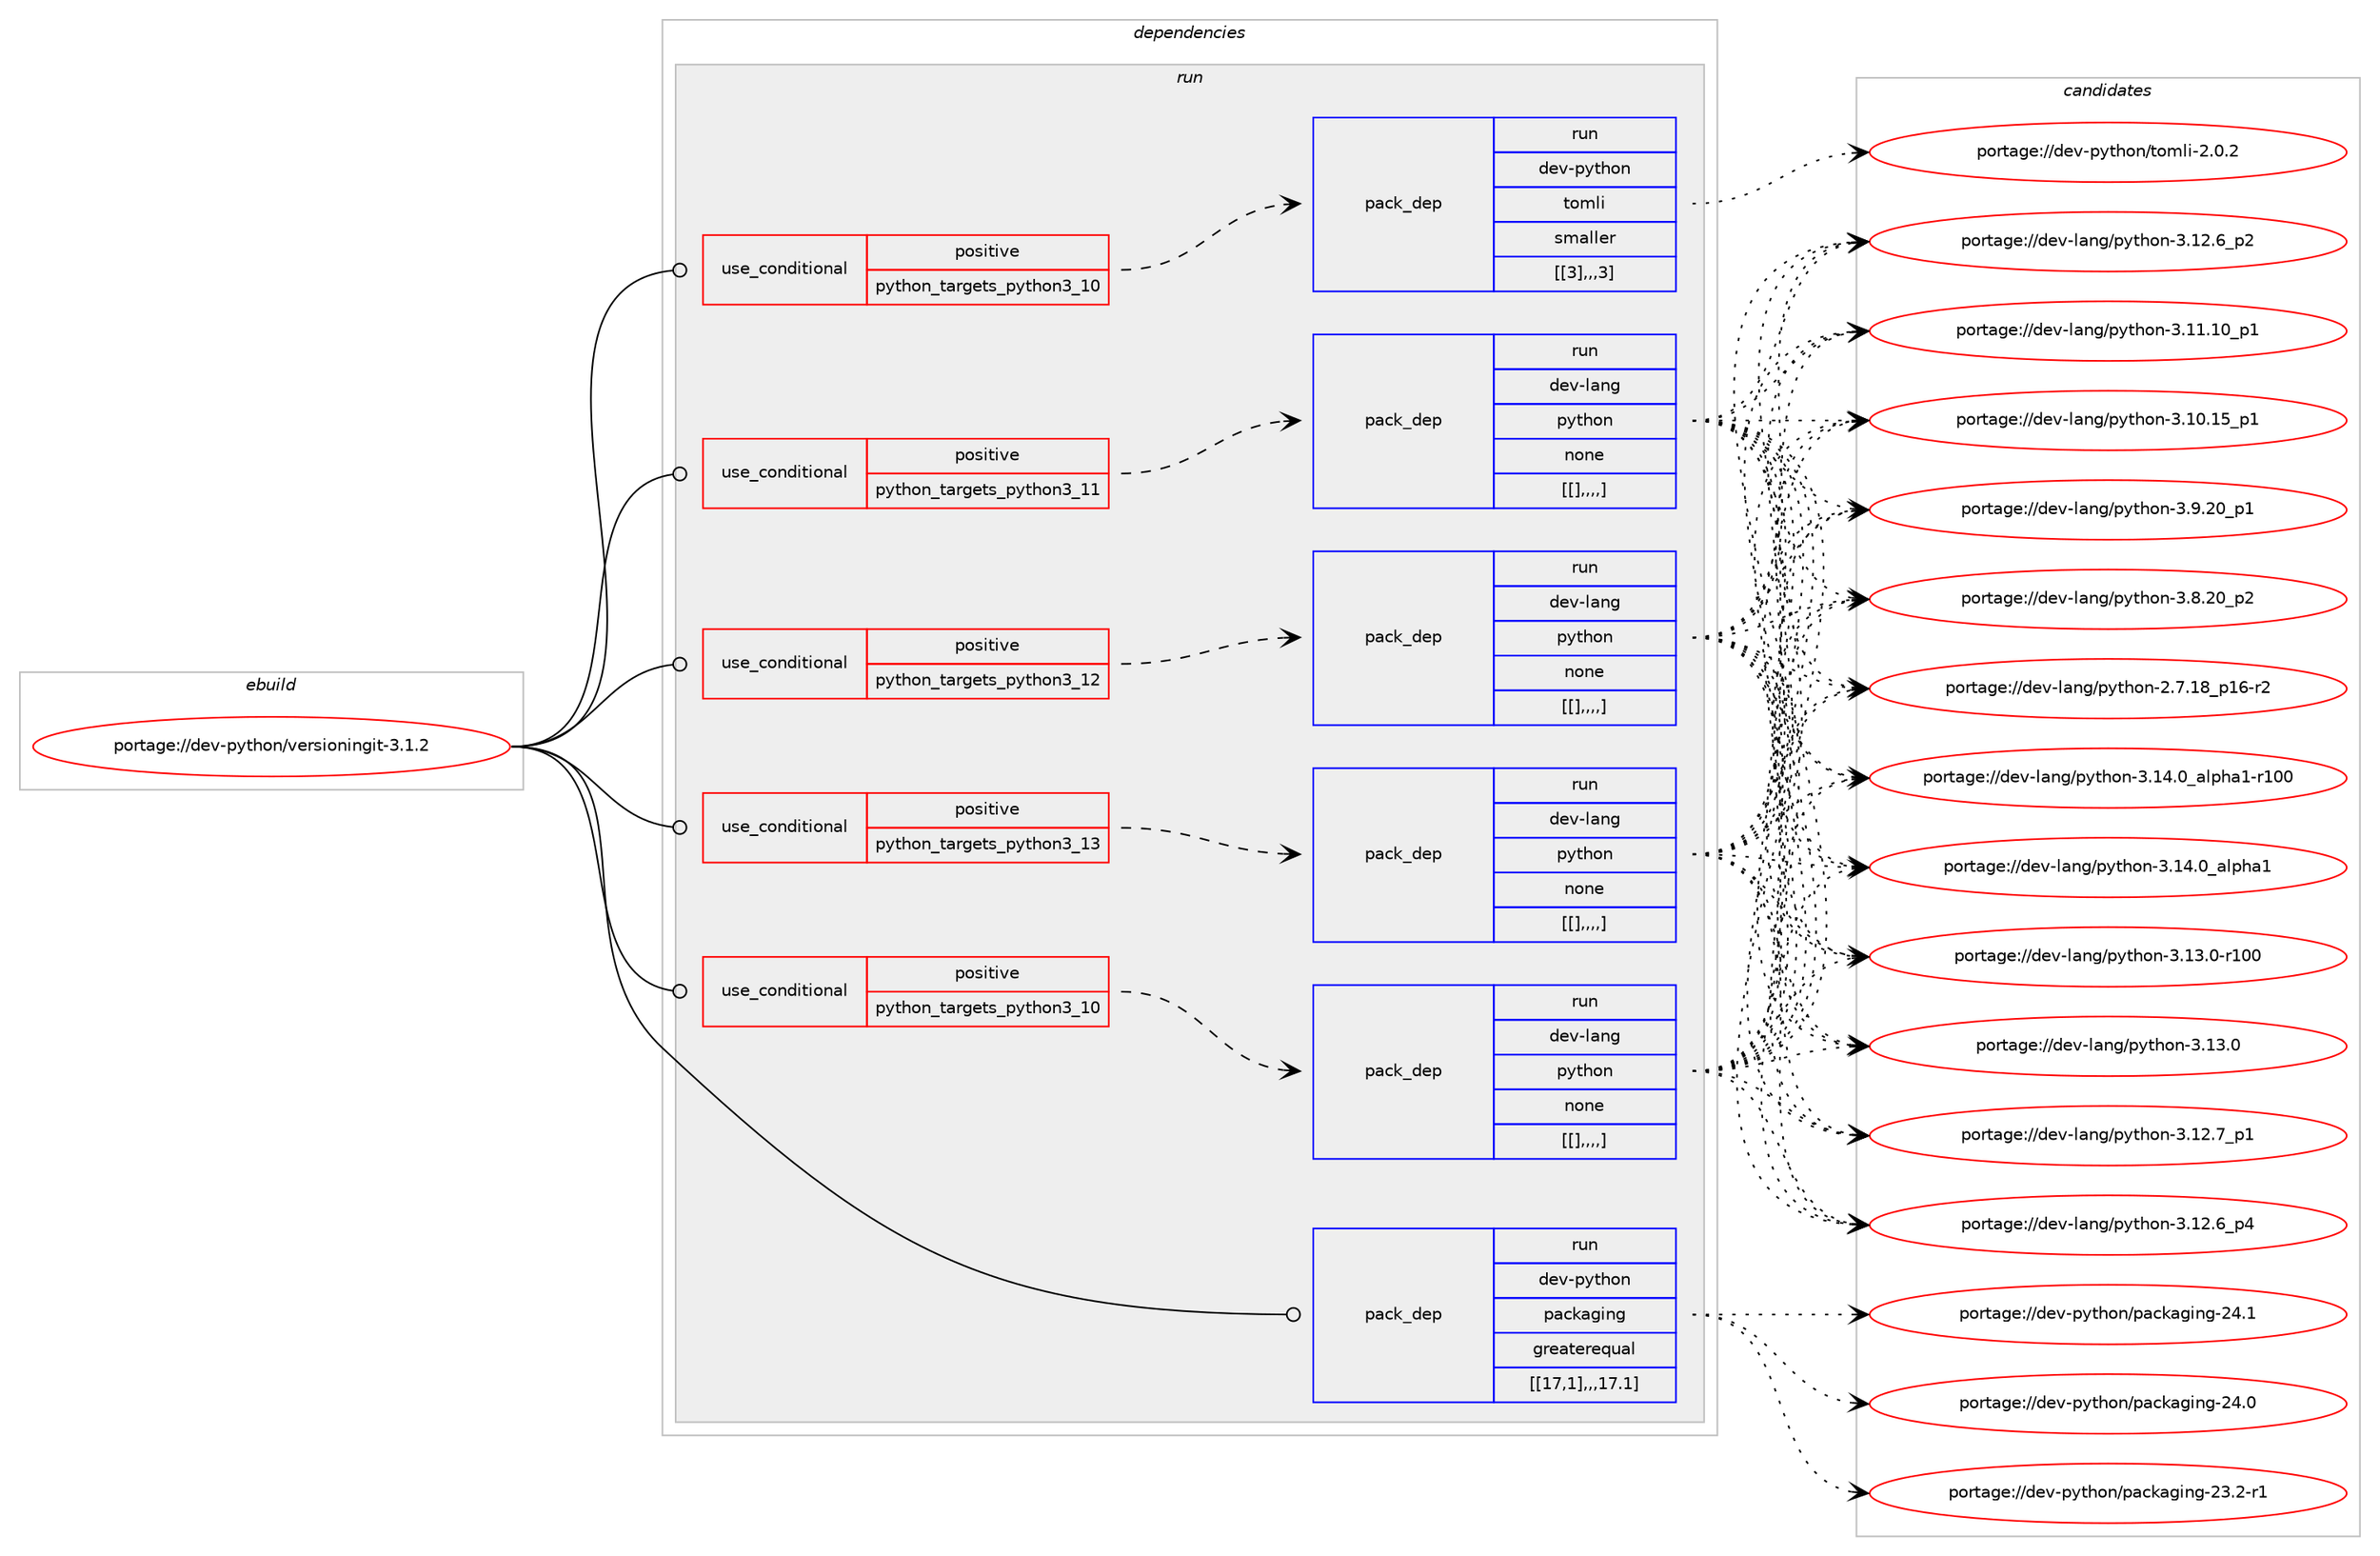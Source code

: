 digraph prolog {

# *************
# Graph options
# *************

newrank=true;
concentrate=true;
compound=true;
graph [rankdir=LR,fontname=Helvetica,fontsize=10,ranksep=1.5];#, ranksep=2.5, nodesep=0.2];
edge  [arrowhead=vee];
node  [fontname=Helvetica,fontsize=10];

# **********
# The ebuild
# **********

subgraph cluster_leftcol {
color=gray;
label=<<i>ebuild</i>>;
id [label="portage://dev-python/versioningit-3.1.2", color=red, width=4, href="../dev-python/versioningit-3.1.2.svg"];
}

# ****************
# The dependencies
# ****************

subgraph cluster_midcol {
color=gray;
label=<<i>dependencies</i>>;
subgraph cluster_compile {
fillcolor="#eeeeee";
style=filled;
label=<<i>compile</i>>;
}
subgraph cluster_compileandrun {
fillcolor="#eeeeee";
style=filled;
label=<<i>compile and run</i>>;
}
subgraph cluster_run {
fillcolor="#eeeeee";
style=filled;
label=<<i>run</i>>;
subgraph cond43997 {
dependency174452 [label=<<TABLE BORDER="0" CELLBORDER="1" CELLSPACING="0" CELLPADDING="4"><TR><TD ROWSPAN="3" CELLPADDING="10">use_conditional</TD></TR><TR><TD>positive</TD></TR><TR><TD>python_targets_python3_10</TD></TR></TABLE>>, shape=none, color=red];
subgraph pack129112 {
dependency174459 [label=<<TABLE BORDER="0" CELLBORDER="1" CELLSPACING="0" CELLPADDING="4" WIDTH="220"><TR><TD ROWSPAN="6" CELLPADDING="30">pack_dep</TD></TR><TR><TD WIDTH="110">run</TD></TR><TR><TD>dev-lang</TD></TR><TR><TD>python</TD></TR><TR><TD>none</TD></TR><TR><TD>[[],,,,]</TD></TR></TABLE>>, shape=none, color=blue];
}
dependency174452:e -> dependency174459:w [weight=20,style="dashed",arrowhead="vee"];
}
id:e -> dependency174452:w [weight=20,style="solid",arrowhead="odot"];
subgraph cond44012 {
dependency174510 [label=<<TABLE BORDER="0" CELLBORDER="1" CELLSPACING="0" CELLPADDING="4"><TR><TD ROWSPAN="3" CELLPADDING="10">use_conditional</TD></TR><TR><TD>positive</TD></TR><TR><TD>python_targets_python3_10</TD></TR></TABLE>>, shape=none, color=red];
subgraph pack129144 {
dependency174515 [label=<<TABLE BORDER="0" CELLBORDER="1" CELLSPACING="0" CELLPADDING="4" WIDTH="220"><TR><TD ROWSPAN="6" CELLPADDING="30">pack_dep</TD></TR><TR><TD WIDTH="110">run</TD></TR><TR><TD>dev-python</TD></TR><TR><TD>tomli</TD></TR><TR><TD>smaller</TD></TR><TR><TD>[[3],,,3]</TD></TR></TABLE>>, shape=none, color=blue];
}
dependency174510:e -> dependency174515:w [weight=20,style="dashed",arrowhead="vee"];
}
id:e -> dependency174510:w [weight=20,style="solid",arrowhead="odot"];
subgraph cond44035 {
dependency174565 [label=<<TABLE BORDER="0" CELLBORDER="1" CELLSPACING="0" CELLPADDING="4"><TR><TD ROWSPAN="3" CELLPADDING="10">use_conditional</TD></TR><TR><TD>positive</TD></TR><TR><TD>python_targets_python3_11</TD></TR></TABLE>>, shape=none, color=red];
subgraph pack129192 {
dependency174609 [label=<<TABLE BORDER="0" CELLBORDER="1" CELLSPACING="0" CELLPADDING="4" WIDTH="220"><TR><TD ROWSPAN="6" CELLPADDING="30">pack_dep</TD></TR><TR><TD WIDTH="110">run</TD></TR><TR><TD>dev-lang</TD></TR><TR><TD>python</TD></TR><TR><TD>none</TD></TR><TR><TD>[[],,,,]</TD></TR></TABLE>>, shape=none, color=blue];
}
dependency174565:e -> dependency174609:w [weight=20,style="dashed",arrowhead="vee"];
}
id:e -> dependency174565:w [weight=20,style="solid",arrowhead="odot"];
subgraph cond44082 {
dependency174656 [label=<<TABLE BORDER="0" CELLBORDER="1" CELLSPACING="0" CELLPADDING="4"><TR><TD ROWSPAN="3" CELLPADDING="10">use_conditional</TD></TR><TR><TD>positive</TD></TR><TR><TD>python_targets_python3_12</TD></TR></TABLE>>, shape=none, color=red];
subgraph pack129296 {
dependency174803 [label=<<TABLE BORDER="0" CELLBORDER="1" CELLSPACING="0" CELLPADDING="4" WIDTH="220"><TR><TD ROWSPAN="6" CELLPADDING="30">pack_dep</TD></TR><TR><TD WIDTH="110">run</TD></TR><TR><TD>dev-lang</TD></TR><TR><TD>python</TD></TR><TR><TD>none</TD></TR><TR><TD>[[],,,,]</TD></TR></TABLE>>, shape=none, color=blue];
}
dependency174656:e -> dependency174803:w [weight=20,style="dashed",arrowhead="vee"];
}
id:e -> dependency174656:w [weight=20,style="solid",arrowhead="odot"];
subgraph cond44169 {
dependency174900 [label=<<TABLE BORDER="0" CELLBORDER="1" CELLSPACING="0" CELLPADDING="4"><TR><TD ROWSPAN="3" CELLPADDING="10">use_conditional</TD></TR><TR><TD>positive</TD></TR><TR><TD>python_targets_python3_13</TD></TR></TABLE>>, shape=none, color=red];
subgraph pack129405 {
dependency174984 [label=<<TABLE BORDER="0" CELLBORDER="1" CELLSPACING="0" CELLPADDING="4" WIDTH="220"><TR><TD ROWSPAN="6" CELLPADDING="30">pack_dep</TD></TR><TR><TD WIDTH="110">run</TD></TR><TR><TD>dev-lang</TD></TR><TR><TD>python</TD></TR><TR><TD>none</TD></TR><TR><TD>[[],,,,]</TD></TR></TABLE>>, shape=none, color=blue];
}
dependency174900:e -> dependency174984:w [weight=20,style="dashed",arrowhead="vee"];
}
id:e -> dependency174900:w [weight=20,style="solid",arrowhead="odot"];
subgraph pack129453 {
dependency175059 [label=<<TABLE BORDER="0" CELLBORDER="1" CELLSPACING="0" CELLPADDING="4" WIDTH="220"><TR><TD ROWSPAN="6" CELLPADDING="30">pack_dep</TD></TR><TR><TD WIDTH="110">run</TD></TR><TR><TD>dev-python</TD></TR><TR><TD>packaging</TD></TR><TR><TD>greaterequal</TD></TR><TR><TD>[[17,1],,,17.1]</TD></TR></TABLE>>, shape=none, color=blue];
}
id:e -> dependency175059:w [weight=20,style="solid",arrowhead="odot"];
}
}

# **************
# The candidates
# **************

subgraph cluster_choices {
rank=same;
color=gray;
label=<<i>candidates</i>>;

subgraph choice129280 {
color=black;
nodesep=1;
choice100101118451089711010347112121116104111110455146495246489597108112104974945114494848 [label="portage://dev-lang/python-3.14.0_alpha1-r100", color=red, width=4,href="../dev-lang/python-3.14.0_alpha1-r100.svg"];
choice1001011184510897110103471121211161041111104551464952464895971081121049749 [label="portage://dev-lang/python-3.14.0_alpha1", color=red, width=4,href="../dev-lang/python-3.14.0_alpha1.svg"];
choice1001011184510897110103471121211161041111104551464951464845114494848 [label="portage://dev-lang/python-3.13.0-r100", color=red, width=4,href="../dev-lang/python-3.13.0-r100.svg"];
choice10010111845108971101034711212111610411111045514649514648 [label="portage://dev-lang/python-3.13.0", color=red, width=4,href="../dev-lang/python-3.13.0.svg"];
choice100101118451089711010347112121116104111110455146495046559511249 [label="portage://dev-lang/python-3.12.7_p1", color=red, width=4,href="../dev-lang/python-3.12.7_p1.svg"];
choice100101118451089711010347112121116104111110455146495046549511252 [label="portage://dev-lang/python-3.12.6_p4", color=red, width=4,href="../dev-lang/python-3.12.6_p4.svg"];
choice100101118451089711010347112121116104111110455146495046549511250 [label="portage://dev-lang/python-3.12.6_p2", color=red, width=4,href="../dev-lang/python-3.12.6_p2.svg"];
choice10010111845108971101034711212111610411111045514649494649489511249 [label="portage://dev-lang/python-3.11.10_p1", color=red, width=4,href="../dev-lang/python-3.11.10_p1.svg"];
choice10010111845108971101034711212111610411111045514649484649539511249 [label="portage://dev-lang/python-3.10.15_p1", color=red, width=4,href="../dev-lang/python-3.10.15_p1.svg"];
choice100101118451089711010347112121116104111110455146574650489511249 [label="portage://dev-lang/python-3.9.20_p1", color=red, width=4,href="../dev-lang/python-3.9.20_p1.svg"];
choice100101118451089711010347112121116104111110455146564650489511250 [label="portage://dev-lang/python-3.8.20_p2", color=red, width=4,href="../dev-lang/python-3.8.20_p2.svg"];
choice100101118451089711010347112121116104111110455046554649569511249544511450 [label="portage://dev-lang/python-2.7.18_p16-r2", color=red, width=4,href="../dev-lang/python-2.7.18_p16-r2.svg"];
dependency174459:e -> choice100101118451089711010347112121116104111110455146495246489597108112104974945114494848:w [style=dotted,weight="100"];
dependency174459:e -> choice1001011184510897110103471121211161041111104551464952464895971081121049749:w [style=dotted,weight="100"];
dependency174459:e -> choice1001011184510897110103471121211161041111104551464951464845114494848:w [style=dotted,weight="100"];
dependency174459:e -> choice10010111845108971101034711212111610411111045514649514648:w [style=dotted,weight="100"];
dependency174459:e -> choice100101118451089711010347112121116104111110455146495046559511249:w [style=dotted,weight="100"];
dependency174459:e -> choice100101118451089711010347112121116104111110455146495046549511252:w [style=dotted,weight="100"];
dependency174459:e -> choice100101118451089711010347112121116104111110455146495046549511250:w [style=dotted,weight="100"];
dependency174459:e -> choice10010111845108971101034711212111610411111045514649494649489511249:w [style=dotted,weight="100"];
dependency174459:e -> choice10010111845108971101034711212111610411111045514649484649539511249:w [style=dotted,weight="100"];
dependency174459:e -> choice100101118451089711010347112121116104111110455146574650489511249:w [style=dotted,weight="100"];
dependency174459:e -> choice100101118451089711010347112121116104111110455146564650489511250:w [style=dotted,weight="100"];
dependency174459:e -> choice100101118451089711010347112121116104111110455046554649569511249544511450:w [style=dotted,weight="100"];
}
subgraph choice129296 {
color=black;
nodesep=1;
choice1001011184511212111610411111047116111109108105455046484650 [label="portage://dev-python/tomli-2.0.2", color=red, width=4,href="../dev-python/tomli-2.0.2.svg"];
dependency174515:e -> choice1001011184511212111610411111047116111109108105455046484650:w [style=dotted,weight="100"];
}
subgraph choice129299 {
color=black;
nodesep=1;
choice100101118451089711010347112121116104111110455146495246489597108112104974945114494848 [label="portage://dev-lang/python-3.14.0_alpha1-r100", color=red, width=4,href="../dev-lang/python-3.14.0_alpha1-r100.svg"];
choice1001011184510897110103471121211161041111104551464952464895971081121049749 [label="portage://dev-lang/python-3.14.0_alpha1", color=red, width=4,href="../dev-lang/python-3.14.0_alpha1.svg"];
choice1001011184510897110103471121211161041111104551464951464845114494848 [label="portage://dev-lang/python-3.13.0-r100", color=red, width=4,href="../dev-lang/python-3.13.0-r100.svg"];
choice10010111845108971101034711212111610411111045514649514648 [label="portage://dev-lang/python-3.13.0", color=red, width=4,href="../dev-lang/python-3.13.0.svg"];
choice100101118451089711010347112121116104111110455146495046559511249 [label="portage://dev-lang/python-3.12.7_p1", color=red, width=4,href="../dev-lang/python-3.12.7_p1.svg"];
choice100101118451089711010347112121116104111110455146495046549511252 [label="portage://dev-lang/python-3.12.6_p4", color=red, width=4,href="../dev-lang/python-3.12.6_p4.svg"];
choice100101118451089711010347112121116104111110455146495046549511250 [label="portage://dev-lang/python-3.12.6_p2", color=red, width=4,href="../dev-lang/python-3.12.6_p2.svg"];
choice10010111845108971101034711212111610411111045514649494649489511249 [label="portage://dev-lang/python-3.11.10_p1", color=red, width=4,href="../dev-lang/python-3.11.10_p1.svg"];
choice10010111845108971101034711212111610411111045514649484649539511249 [label="portage://dev-lang/python-3.10.15_p1", color=red, width=4,href="../dev-lang/python-3.10.15_p1.svg"];
choice100101118451089711010347112121116104111110455146574650489511249 [label="portage://dev-lang/python-3.9.20_p1", color=red, width=4,href="../dev-lang/python-3.9.20_p1.svg"];
choice100101118451089711010347112121116104111110455146564650489511250 [label="portage://dev-lang/python-3.8.20_p2", color=red, width=4,href="../dev-lang/python-3.8.20_p2.svg"];
choice100101118451089711010347112121116104111110455046554649569511249544511450 [label="portage://dev-lang/python-2.7.18_p16-r2", color=red, width=4,href="../dev-lang/python-2.7.18_p16-r2.svg"];
dependency174609:e -> choice100101118451089711010347112121116104111110455146495246489597108112104974945114494848:w [style=dotted,weight="100"];
dependency174609:e -> choice1001011184510897110103471121211161041111104551464952464895971081121049749:w [style=dotted,weight="100"];
dependency174609:e -> choice1001011184510897110103471121211161041111104551464951464845114494848:w [style=dotted,weight="100"];
dependency174609:e -> choice10010111845108971101034711212111610411111045514649514648:w [style=dotted,weight="100"];
dependency174609:e -> choice100101118451089711010347112121116104111110455146495046559511249:w [style=dotted,weight="100"];
dependency174609:e -> choice100101118451089711010347112121116104111110455146495046549511252:w [style=dotted,weight="100"];
dependency174609:e -> choice100101118451089711010347112121116104111110455146495046549511250:w [style=dotted,weight="100"];
dependency174609:e -> choice10010111845108971101034711212111610411111045514649494649489511249:w [style=dotted,weight="100"];
dependency174609:e -> choice10010111845108971101034711212111610411111045514649484649539511249:w [style=dotted,weight="100"];
dependency174609:e -> choice100101118451089711010347112121116104111110455146574650489511249:w [style=dotted,weight="100"];
dependency174609:e -> choice100101118451089711010347112121116104111110455146564650489511250:w [style=dotted,weight="100"];
dependency174609:e -> choice100101118451089711010347112121116104111110455046554649569511249544511450:w [style=dotted,weight="100"];
}
subgraph choice129326 {
color=black;
nodesep=1;
choice100101118451089711010347112121116104111110455146495246489597108112104974945114494848 [label="portage://dev-lang/python-3.14.0_alpha1-r100", color=red, width=4,href="../dev-lang/python-3.14.0_alpha1-r100.svg"];
choice1001011184510897110103471121211161041111104551464952464895971081121049749 [label="portage://dev-lang/python-3.14.0_alpha1", color=red, width=4,href="../dev-lang/python-3.14.0_alpha1.svg"];
choice1001011184510897110103471121211161041111104551464951464845114494848 [label="portage://dev-lang/python-3.13.0-r100", color=red, width=4,href="../dev-lang/python-3.13.0-r100.svg"];
choice10010111845108971101034711212111610411111045514649514648 [label="portage://dev-lang/python-3.13.0", color=red, width=4,href="../dev-lang/python-3.13.0.svg"];
choice100101118451089711010347112121116104111110455146495046559511249 [label="portage://dev-lang/python-3.12.7_p1", color=red, width=4,href="../dev-lang/python-3.12.7_p1.svg"];
choice100101118451089711010347112121116104111110455146495046549511252 [label="portage://dev-lang/python-3.12.6_p4", color=red, width=4,href="../dev-lang/python-3.12.6_p4.svg"];
choice100101118451089711010347112121116104111110455146495046549511250 [label="portage://dev-lang/python-3.12.6_p2", color=red, width=4,href="../dev-lang/python-3.12.6_p2.svg"];
choice10010111845108971101034711212111610411111045514649494649489511249 [label="portage://dev-lang/python-3.11.10_p1", color=red, width=4,href="../dev-lang/python-3.11.10_p1.svg"];
choice10010111845108971101034711212111610411111045514649484649539511249 [label="portage://dev-lang/python-3.10.15_p1", color=red, width=4,href="../dev-lang/python-3.10.15_p1.svg"];
choice100101118451089711010347112121116104111110455146574650489511249 [label="portage://dev-lang/python-3.9.20_p1", color=red, width=4,href="../dev-lang/python-3.9.20_p1.svg"];
choice100101118451089711010347112121116104111110455146564650489511250 [label="portage://dev-lang/python-3.8.20_p2", color=red, width=4,href="../dev-lang/python-3.8.20_p2.svg"];
choice100101118451089711010347112121116104111110455046554649569511249544511450 [label="portage://dev-lang/python-2.7.18_p16-r2", color=red, width=4,href="../dev-lang/python-2.7.18_p16-r2.svg"];
dependency174803:e -> choice100101118451089711010347112121116104111110455146495246489597108112104974945114494848:w [style=dotted,weight="100"];
dependency174803:e -> choice1001011184510897110103471121211161041111104551464952464895971081121049749:w [style=dotted,weight="100"];
dependency174803:e -> choice1001011184510897110103471121211161041111104551464951464845114494848:w [style=dotted,weight="100"];
dependency174803:e -> choice10010111845108971101034711212111610411111045514649514648:w [style=dotted,weight="100"];
dependency174803:e -> choice100101118451089711010347112121116104111110455146495046559511249:w [style=dotted,weight="100"];
dependency174803:e -> choice100101118451089711010347112121116104111110455146495046549511252:w [style=dotted,weight="100"];
dependency174803:e -> choice100101118451089711010347112121116104111110455146495046549511250:w [style=dotted,weight="100"];
dependency174803:e -> choice10010111845108971101034711212111610411111045514649494649489511249:w [style=dotted,weight="100"];
dependency174803:e -> choice10010111845108971101034711212111610411111045514649484649539511249:w [style=dotted,weight="100"];
dependency174803:e -> choice100101118451089711010347112121116104111110455146574650489511249:w [style=dotted,weight="100"];
dependency174803:e -> choice100101118451089711010347112121116104111110455146564650489511250:w [style=dotted,weight="100"];
dependency174803:e -> choice100101118451089711010347112121116104111110455046554649569511249544511450:w [style=dotted,weight="100"];
}
subgraph choice129332 {
color=black;
nodesep=1;
choice100101118451089711010347112121116104111110455146495246489597108112104974945114494848 [label="portage://dev-lang/python-3.14.0_alpha1-r100", color=red, width=4,href="../dev-lang/python-3.14.0_alpha1-r100.svg"];
choice1001011184510897110103471121211161041111104551464952464895971081121049749 [label="portage://dev-lang/python-3.14.0_alpha1", color=red, width=4,href="../dev-lang/python-3.14.0_alpha1.svg"];
choice1001011184510897110103471121211161041111104551464951464845114494848 [label="portage://dev-lang/python-3.13.0-r100", color=red, width=4,href="../dev-lang/python-3.13.0-r100.svg"];
choice10010111845108971101034711212111610411111045514649514648 [label="portage://dev-lang/python-3.13.0", color=red, width=4,href="../dev-lang/python-3.13.0.svg"];
choice100101118451089711010347112121116104111110455146495046559511249 [label="portage://dev-lang/python-3.12.7_p1", color=red, width=4,href="../dev-lang/python-3.12.7_p1.svg"];
choice100101118451089711010347112121116104111110455146495046549511252 [label="portage://dev-lang/python-3.12.6_p4", color=red, width=4,href="../dev-lang/python-3.12.6_p4.svg"];
choice100101118451089711010347112121116104111110455146495046549511250 [label="portage://dev-lang/python-3.12.6_p2", color=red, width=4,href="../dev-lang/python-3.12.6_p2.svg"];
choice10010111845108971101034711212111610411111045514649494649489511249 [label="portage://dev-lang/python-3.11.10_p1", color=red, width=4,href="../dev-lang/python-3.11.10_p1.svg"];
choice10010111845108971101034711212111610411111045514649484649539511249 [label="portage://dev-lang/python-3.10.15_p1", color=red, width=4,href="../dev-lang/python-3.10.15_p1.svg"];
choice100101118451089711010347112121116104111110455146574650489511249 [label="portage://dev-lang/python-3.9.20_p1", color=red, width=4,href="../dev-lang/python-3.9.20_p1.svg"];
choice100101118451089711010347112121116104111110455146564650489511250 [label="portage://dev-lang/python-3.8.20_p2", color=red, width=4,href="../dev-lang/python-3.8.20_p2.svg"];
choice100101118451089711010347112121116104111110455046554649569511249544511450 [label="portage://dev-lang/python-2.7.18_p16-r2", color=red, width=4,href="../dev-lang/python-2.7.18_p16-r2.svg"];
dependency174984:e -> choice100101118451089711010347112121116104111110455146495246489597108112104974945114494848:w [style=dotted,weight="100"];
dependency174984:e -> choice1001011184510897110103471121211161041111104551464952464895971081121049749:w [style=dotted,weight="100"];
dependency174984:e -> choice1001011184510897110103471121211161041111104551464951464845114494848:w [style=dotted,weight="100"];
dependency174984:e -> choice10010111845108971101034711212111610411111045514649514648:w [style=dotted,weight="100"];
dependency174984:e -> choice100101118451089711010347112121116104111110455146495046559511249:w [style=dotted,weight="100"];
dependency174984:e -> choice100101118451089711010347112121116104111110455146495046549511252:w [style=dotted,weight="100"];
dependency174984:e -> choice100101118451089711010347112121116104111110455146495046549511250:w [style=dotted,weight="100"];
dependency174984:e -> choice10010111845108971101034711212111610411111045514649494649489511249:w [style=dotted,weight="100"];
dependency174984:e -> choice10010111845108971101034711212111610411111045514649484649539511249:w [style=dotted,weight="100"];
dependency174984:e -> choice100101118451089711010347112121116104111110455146574650489511249:w [style=dotted,weight="100"];
dependency174984:e -> choice100101118451089711010347112121116104111110455146564650489511250:w [style=dotted,weight="100"];
dependency174984:e -> choice100101118451089711010347112121116104111110455046554649569511249544511450:w [style=dotted,weight="100"];
}
subgraph choice129429 {
color=black;
nodesep=1;
choice10010111845112121116104111110471129799107971031051101034550524649 [label="portage://dev-python/packaging-24.1", color=red, width=4,href="../dev-python/packaging-24.1.svg"];
choice10010111845112121116104111110471129799107971031051101034550524648 [label="portage://dev-python/packaging-24.0", color=red, width=4,href="../dev-python/packaging-24.0.svg"];
choice100101118451121211161041111104711297991079710310511010345505146504511449 [label="portage://dev-python/packaging-23.2-r1", color=red, width=4,href="../dev-python/packaging-23.2-r1.svg"];
dependency175059:e -> choice10010111845112121116104111110471129799107971031051101034550524649:w [style=dotted,weight="100"];
dependency175059:e -> choice10010111845112121116104111110471129799107971031051101034550524648:w [style=dotted,weight="100"];
dependency175059:e -> choice100101118451121211161041111104711297991079710310511010345505146504511449:w [style=dotted,weight="100"];
}
}

}
